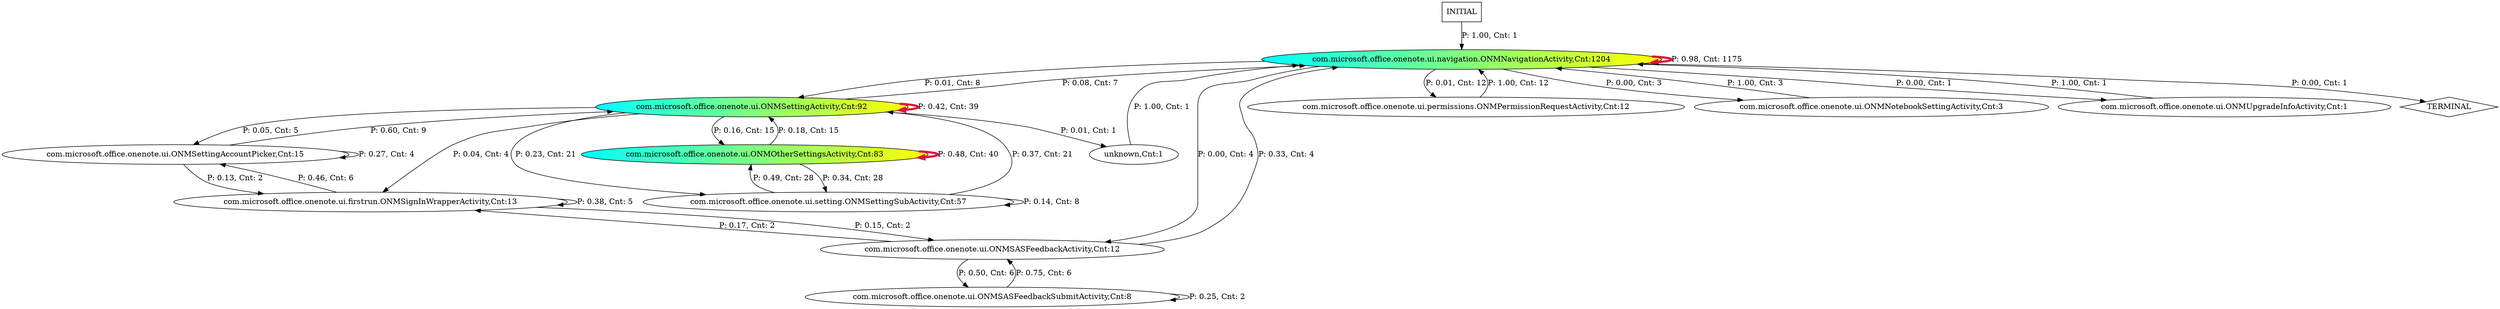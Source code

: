 digraph G {
  8 [label="com.microsoft.office.onenote.ui.navigation.ONMNavigationActivity,Cnt:1204", fillcolor="cyan:yellow", style="filled"];
  5 [label="com.microsoft.office.onenote.ui.ONMSettingActivity,Cnt:92", fillcolor="cyan:yellow", style="filled"];
  1 [label="com.microsoft.office.onenote.ui.ONMOtherSettingsActivity,Cnt:83", fillcolor="cyan:yellow", style="filled"];
  10 [label="com.microsoft.office.onenote.ui.setting.ONMSettingSubActivity,Cnt:57"];
  4 [label="com.microsoft.office.onenote.ui.ONMSettingAccountPicker,Cnt:15"];
  7 [label="com.microsoft.office.onenote.ui.firstrun.ONMSignInWrapperActivity,Cnt:13"];
  2 [label="com.microsoft.office.onenote.ui.ONMSASFeedbackActivity,Cnt:12"];
  9 [label="com.microsoft.office.onenote.ui.permissions.ONMPermissionRequestActivity,Cnt:12"];
  3 [label="com.microsoft.office.onenote.ui.ONMSASFeedbackSubmitActivity,Cnt:8"];
  0 [label="com.microsoft.office.onenote.ui.ONMNotebookSettingActivity,Cnt:3"];
  6 [label="com.microsoft.office.onenote.ui.ONMUpgradeInfoActivity,Cnt:1"];
  11 [label="unknown,Cnt:1"];
  12 [label="TERMINAL",shape=diamond];
  13 [label="INITIAL",shape=box];
8->8 [label="P: 0.98, Cnt: 1175", color="crimson", penwidth=4];
1->1 [label="P: 0.48, Cnt: 40", color="crimson", penwidth=4];
5->5 [label="P: 0.42, Cnt: 39", color="crimson", penwidth=4];
1->10 [label="P: 0.34, Cnt: 28"];
10->1 [label="P: 0.49, Cnt: 28"];
5->10 [label="P: 0.23, Cnt: 21"];
10->5 [label="P: 0.37, Cnt: 21"];
1->5 [label="P: 0.18, Cnt: 15"];
5->1 [label="P: 0.16, Cnt: 15"];
8->9 [label="P: 0.01, Cnt: 12"];
9->8 [label="P: 1.00, Cnt: 12"];
4->5 [label="P: 0.60, Cnt: 9"];
8->5 [label="P: 0.01, Cnt: 8"];
10->10 [label="P: 0.14, Cnt: 8"];
5->8 [label="P: 0.08, Cnt: 7"];
2->3 [label="P: 0.50, Cnt: 6"];
3->2 [label="P: 0.75, Cnt: 6"];
7->4 [label="P: 0.46, Cnt: 6"];
5->4 [label="P: 0.05, Cnt: 5"];
7->7 [label="P: 0.38, Cnt: 5"];
2->8 [label="P: 0.33, Cnt: 4"];
4->4 [label="P: 0.27, Cnt: 4"];
5->7 [label="P: 0.04, Cnt: 4"];
8->2 [label="P: 0.00, Cnt: 4"];
0->8 [label="P: 1.00, Cnt: 3"];
8->0 [label="P: 0.00, Cnt: 3"];
2->7 [label="P: 0.17, Cnt: 2"];
3->3 [label="P: 0.25, Cnt: 2"];
4->7 [label="P: 0.13, Cnt: 2"];
7->2 [label="P: 0.15, Cnt: 2"];
5->11 [label="P: 0.01, Cnt: 1"];
6->8 [label="P: 1.00, Cnt: 1"];
8->6 [label="P: 0.00, Cnt: 1"];
8->12 [label="P: 0.00, Cnt: 1"];
11->8 [label="P: 1.00, Cnt: 1"];
13->8 [label="P: 1.00, Cnt: 1"];
}
